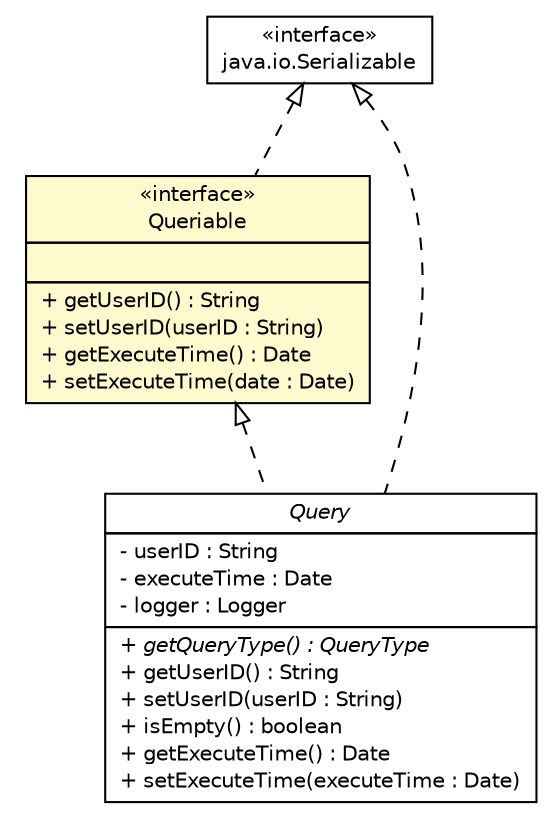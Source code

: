 #!/usr/local/bin/dot
#
# Class diagram 
# Generated by UmlGraph version 4.8 (http://www.spinellis.gr/sw/umlgraph)
#

digraph G {
	edge [fontname="Helvetica",fontsize=10,labelfontname="Helvetica",labelfontsize=10];
	node [fontname="Helvetica",fontsize=10,shape=plaintext];
	// gov.nih.nci.ncia.query.Queriable
	c45121 [label=<<table border="0" cellborder="1" cellspacing="0" cellpadding="2" port="p" bgcolor="lemonChiffon" href="./Queriable.html">
		<tr><td><table border="0" cellspacing="0" cellpadding="1">
			<tr><td> &laquo;interface&raquo; </td></tr>
			<tr><td> Queriable </td></tr>
		</table></td></tr>
		<tr><td><table border="0" cellspacing="0" cellpadding="1">
			<tr><td align="left">  </td></tr>
		</table></td></tr>
		<tr><td><table border="0" cellspacing="0" cellpadding="1">
			<tr><td align="left"> + getUserID() : String </td></tr>
			<tr><td align="left"> + setUserID(userID : String) </td></tr>
			<tr><td align="left"> + getExecuteTime() : Date </td></tr>
			<tr><td align="left"> + setExecuteTime(date : Date) </td></tr>
		</table></td></tr>
		</table>>, fontname="Helvetica", fontcolor="black", fontsize=10.0];
	// gov.nih.nci.ncia.query.Query
	c45122 [label=<<table border="0" cellborder="1" cellspacing="0" cellpadding="2" port="p" href="./Query.html">
		<tr><td><table border="0" cellspacing="0" cellpadding="1">
			<tr><td><font face="Helvetica-Oblique"> Query </font></td></tr>
		</table></td></tr>
		<tr><td><table border="0" cellspacing="0" cellpadding="1">
			<tr><td align="left"> - userID : String </td></tr>
			<tr><td align="left"> - executeTime : Date </td></tr>
			<tr><td align="left"> - logger : Logger </td></tr>
		</table></td></tr>
		<tr><td><table border="0" cellspacing="0" cellpadding="1">
			<tr><td align="left"><font face="Helvetica-Oblique" point-size="10.0"> + getQueryType() : QueryType </font></td></tr>
			<tr><td align="left"> + getUserID() : String </td></tr>
			<tr><td align="left"> + setUserID(userID : String) </td></tr>
			<tr><td align="left"> + isEmpty() : boolean </td></tr>
			<tr><td align="left"> + getExecuteTime() : Date </td></tr>
			<tr><td align="left"> + setExecuteTime(executeTime : Date) </td></tr>
		</table></td></tr>
		</table>>, fontname="Helvetica", fontcolor="black", fontsize=10.0];
	//gov.nih.nci.ncia.query.Queriable implements java.io.Serializable
	c45222:p -> c45121:p [dir=back,arrowtail=empty,style=dashed];
	//gov.nih.nci.ncia.query.Query implements gov.nih.nci.ncia.query.Queriable
	c45121:p -> c45122:p [dir=back,arrowtail=empty,style=dashed];
	//gov.nih.nci.ncia.query.Query implements java.io.Serializable
	c45222:p -> c45122:p [dir=back,arrowtail=empty,style=dashed];
	// java.io.Serializable
	c45222 [label=<<table border="0" cellborder="1" cellspacing="0" cellpadding="2" port="p" href="http://java.sun.com/j2se/1.4.2/docs/api/java/io/Serializable.html">
		<tr><td><table border="0" cellspacing="0" cellpadding="1">
			<tr><td> &laquo;interface&raquo; </td></tr>
			<tr><td> java.io.Serializable </td></tr>
		</table></td></tr>
		</table>>, fontname="Helvetica", fontcolor="black", fontsize=10.0];
}


